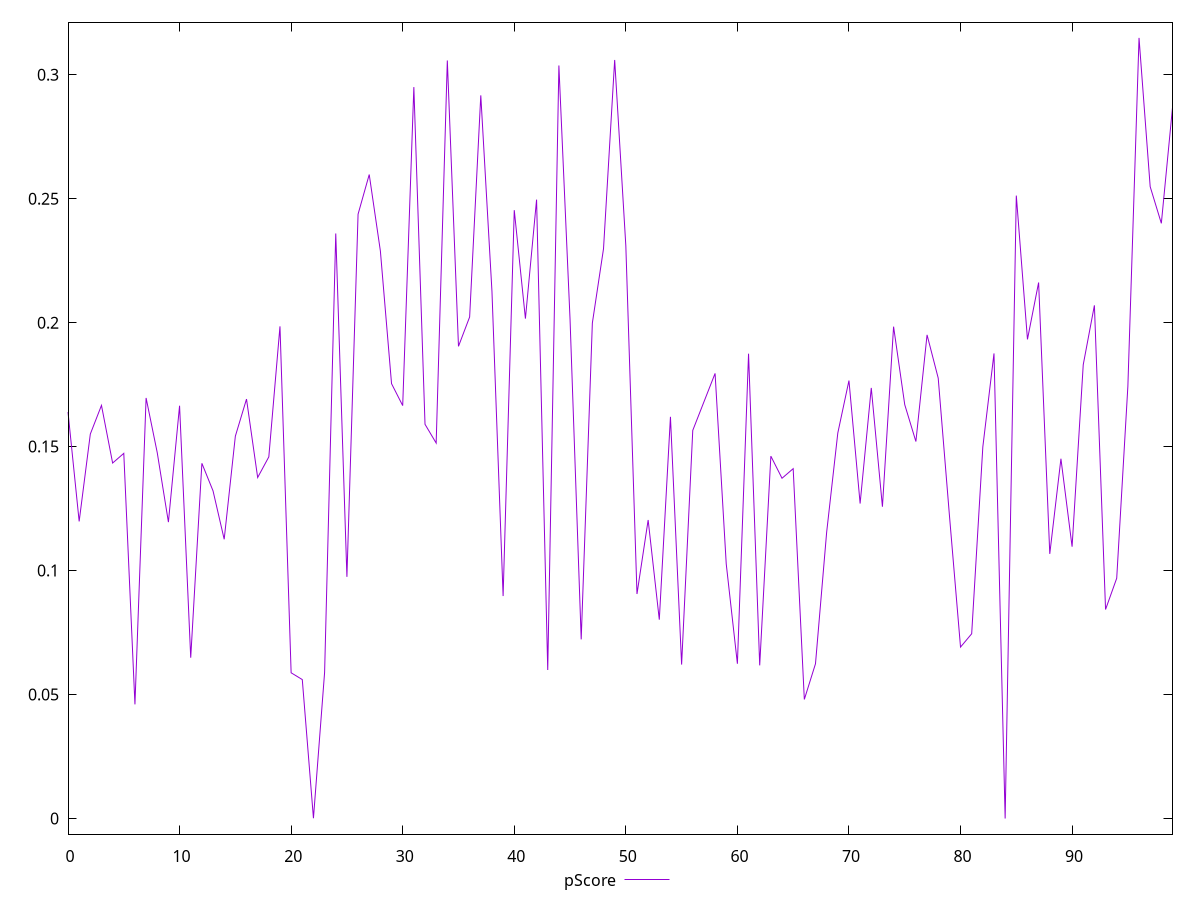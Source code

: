 reset

$pScore <<EOF
0 0.16394091717954895
1 0.11984702631003907
2 0.15507273425886425
3 0.1666310322293058
4 0.14338197865522695
5 0.14728804887099112
6 0.04605818007717344
7 0.16962968033766052
8 0.14754008732011847
9 0.11955861234151588
10 0.16648892211767097
11 0.06489252167881226
12 0.1432761745868495
13 0.13215601775686914
14 0.11263574708967683
15 0.1542159719703834
16 0.16916810349342415
17 0.13754330642279028
18 0.14586911961755789
19 0.19849787041144196
20 0.05880153430518792
21 0.056056076551537604
22 0.00015492481740997377
23 0.05895961440729247
24 0.2359472959566421
25 0.0974916634582762
26 0.24372371044422192
27 0.25971378982504534
28 0.22888215609799473
29 0.17539238695383186
30 0.16653583555598483
31 0.294964831048218
32 0.15900608609614558
33 0.15143604066727567
34 0.3057001338248169
35 0.1904390085934649
36 0.20227966212632076
37 0.29165236964581365
38 0.21265887489641777
39 0.08973564567908277
40 0.24534437731255415
41 0.2016200614123202
42 0.24958748684816034
43 0.059922740693825305
44 0.30369147148536035
45 0.20131292146746765
46 0.07227817056104163
47 0.1998324748650127
48 0.22979611453856302
49 0.30592025693082014
50 0.2309941051229386
51 0.09057794497999927
52 0.12040713329148967
53 0.08022451114757628
54 0.1620143938539459
55 0.062124182160664676
56 0.15655217237892605
57 0.16803858451639264
58 0.17952128077334828
59 0.10269671128449703
60 0.062451488022320145
61 0.18746318636089865
62 0.06178992362866664
63 0.14615689130300447
64 0.1372487403284457
65 0.14111496841158788
66 0.04805734241828552
67 0.06244197744003732
68 0.11543503197380273
69 0.15548031743948043
70 0.17663377933631264
71 0.1270524994679324
72 0.17368204227426287
73 0.1257636507298331
74 0.19837195428909798
75 0.1669220834725621
76 0.1520573234223781
77 0.1950621378437527
78 0.17762724070646563
79 0.12258442089761162
80 0.06917017866195602
81 0.07454086943129146
82 0.14991553249473455
83 0.18757316817917402
84 0.00003944355577384373
85 0.2512210987510108
86 0.19324541047291866
87 0.21617184877998874
88 0.10675047806953275
89 0.1451226709118375
90 0.10964525151705223
91 0.1830490616091367
92 0.20696381035160982
93 0.08432977149367116
94 0.09693124033318745
95 0.17434420626531044
96 0.3148069175830999
97 0.25481783254521684
98 0.2400384570619789
99 0.28667778799663285
EOF

set key outside below
set xrange [0:99]
set yrange [-0.006255905924772678:0.3211022670636464]
set trange [-0.006255905924772678:0.3211022670636464]
set terminal svg size 640, 500 enhanced background rgb 'white'
set output "reprap/speed-index/samples/pages+cached+noexternal+nomedia/pScore/values.svg"

plot $pScore title "pScore" with line

reset
